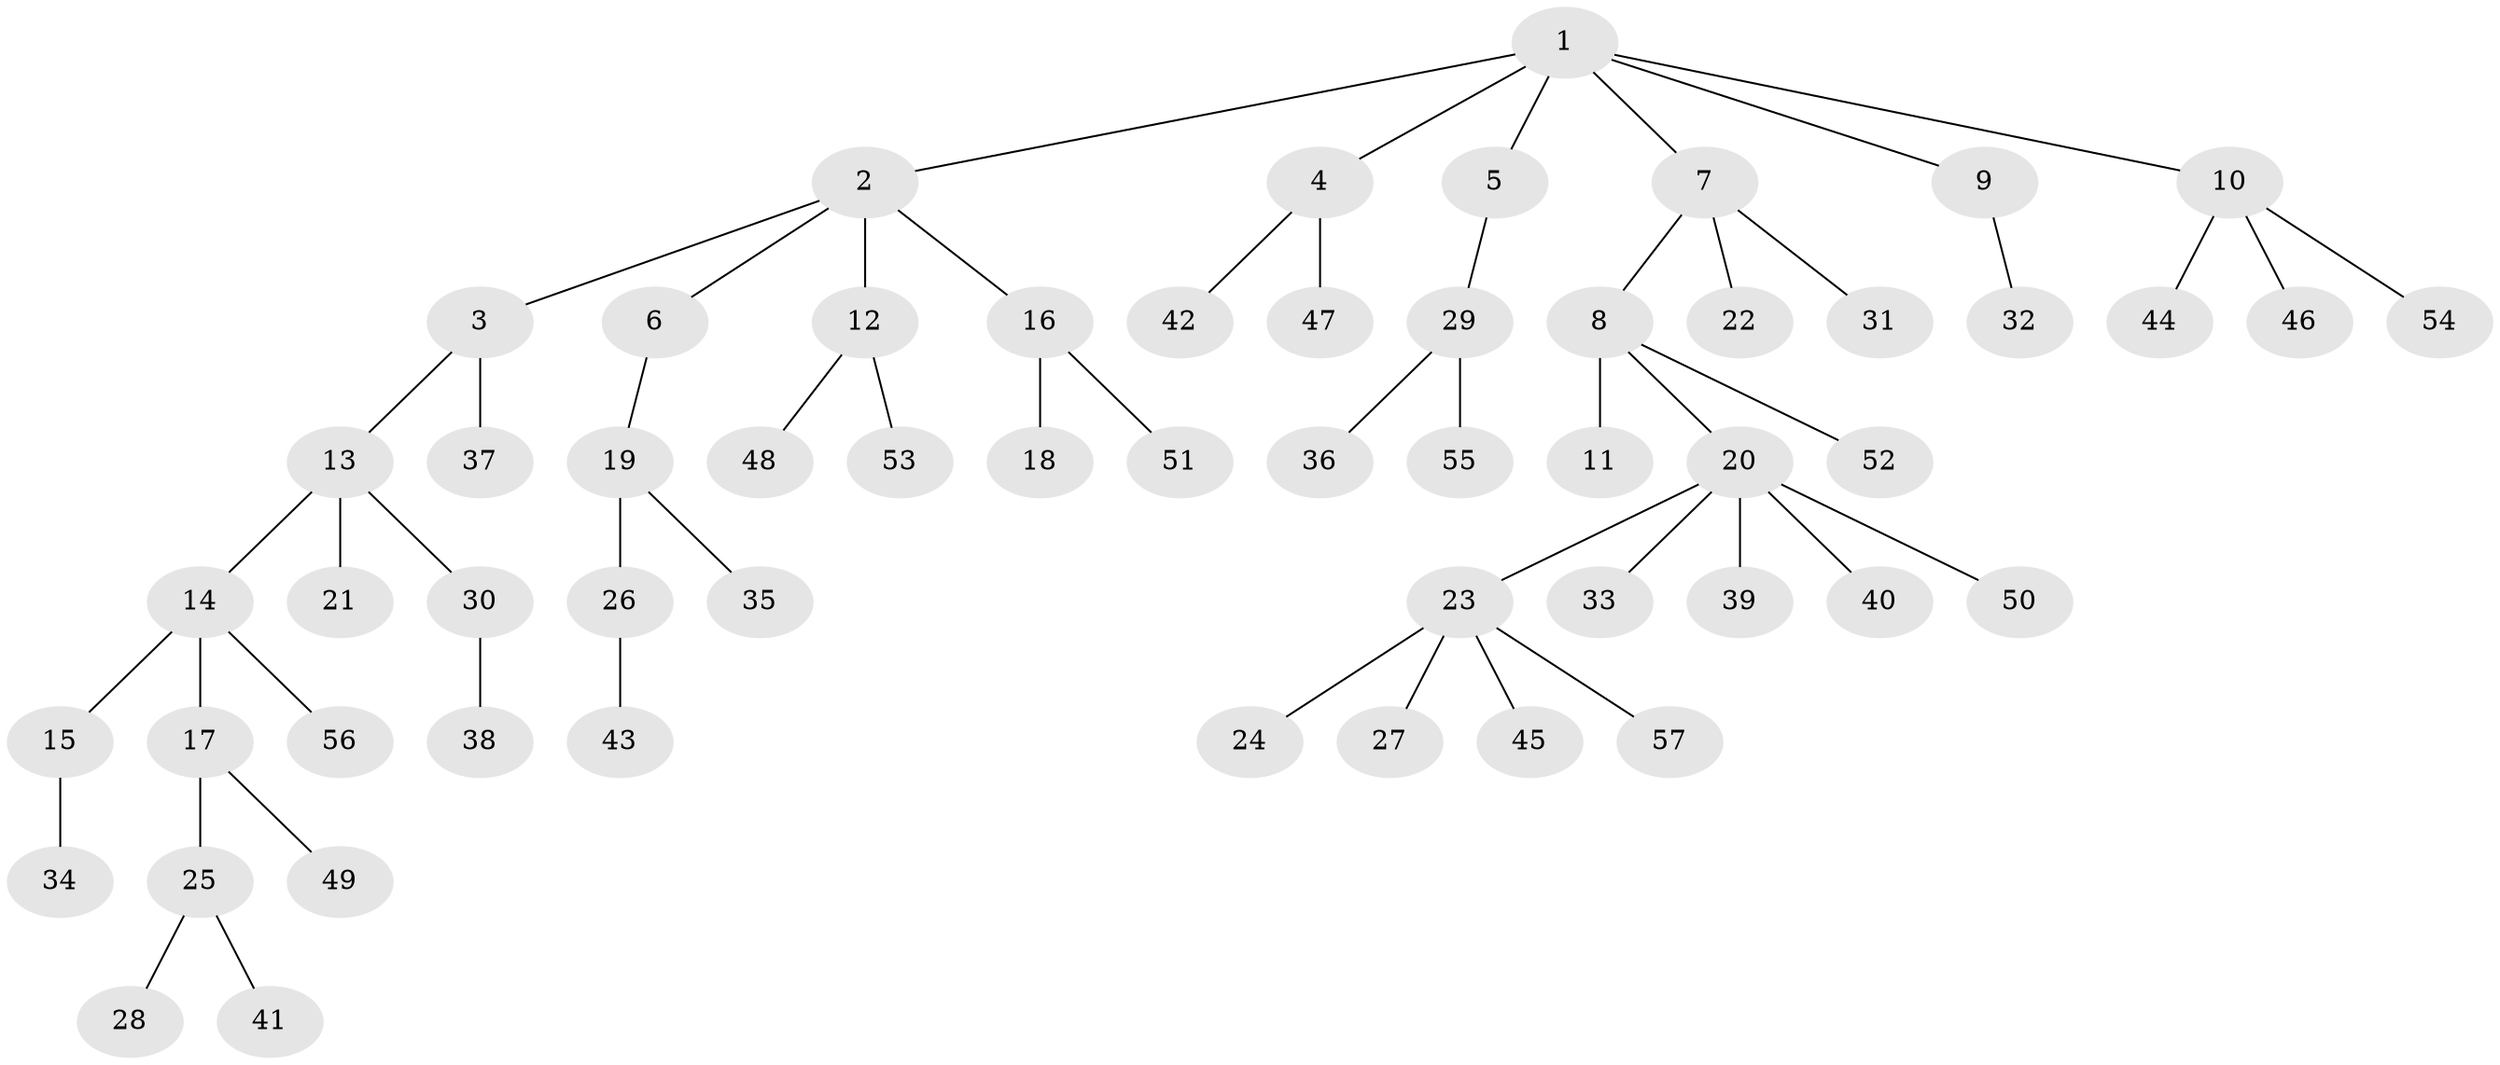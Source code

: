 // coarse degree distribution, {10: 0.058823529411764705, 1: 0.7058823529411765, 3: 0.11764705882352941, 2: 0.11764705882352941}
// Generated by graph-tools (version 1.1) at 2025/19/03/04/25 18:19:06]
// undirected, 57 vertices, 56 edges
graph export_dot {
graph [start="1"]
  node [color=gray90,style=filled];
  1;
  2;
  3;
  4;
  5;
  6;
  7;
  8;
  9;
  10;
  11;
  12;
  13;
  14;
  15;
  16;
  17;
  18;
  19;
  20;
  21;
  22;
  23;
  24;
  25;
  26;
  27;
  28;
  29;
  30;
  31;
  32;
  33;
  34;
  35;
  36;
  37;
  38;
  39;
  40;
  41;
  42;
  43;
  44;
  45;
  46;
  47;
  48;
  49;
  50;
  51;
  52;
  53;
  54;
  55;
  56;
  57;
  1 -- 2;
  1 -- 4;
  1 -- 5;
  1 -- 7;
  1 -- 9;
  1 -- 10;
  2 -- 3;
  2 -- 6;
  2 -- 12;
  2 -- 16;
  3 -- 13;
  3 -- 37;
  4 -- 42;
  4 -- 47;
  5 -- 29;
  6 -- 19;
  7 -- 8;
  7 -- 22;
  7 -- 31;
  8 -- 11;
  8 -- 20;
  8 -- 52;
  9 -- 32;
  10 -- 44;
  10 -- 46;
  10 -- 54;
  12 -- 48;
  12 -- 53;
  13 -- 14;
  13 -- 21;
  13 -- 30;
  14 -- 15;
  14 -- 17;
  14 -- 56;
  15 -- 34;
  16 -- 18;
  16 -- 51;
  17 -- 25;
  17 -- 49;
  19 -- 26;
  19 -- 35;
  20 -- 23;
  20 -- 33;
  20 -- 39;
  20 -- 40;
  20 -- 50;
  23 -- 24;
  23 -- 27;
  23 -- 45;
  23 -- 57;
  25 -- 28;
  25 -- 41;
  26 -- 43;
  29 -- 36;
  29 -- 55;
  30 -- 38;
}
